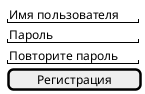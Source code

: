@startuml
salt
{
    "Имя пользователя"
    "Пароль          "
    "Повторите пароль"
    [Регистрация     ]
}
@enduml
